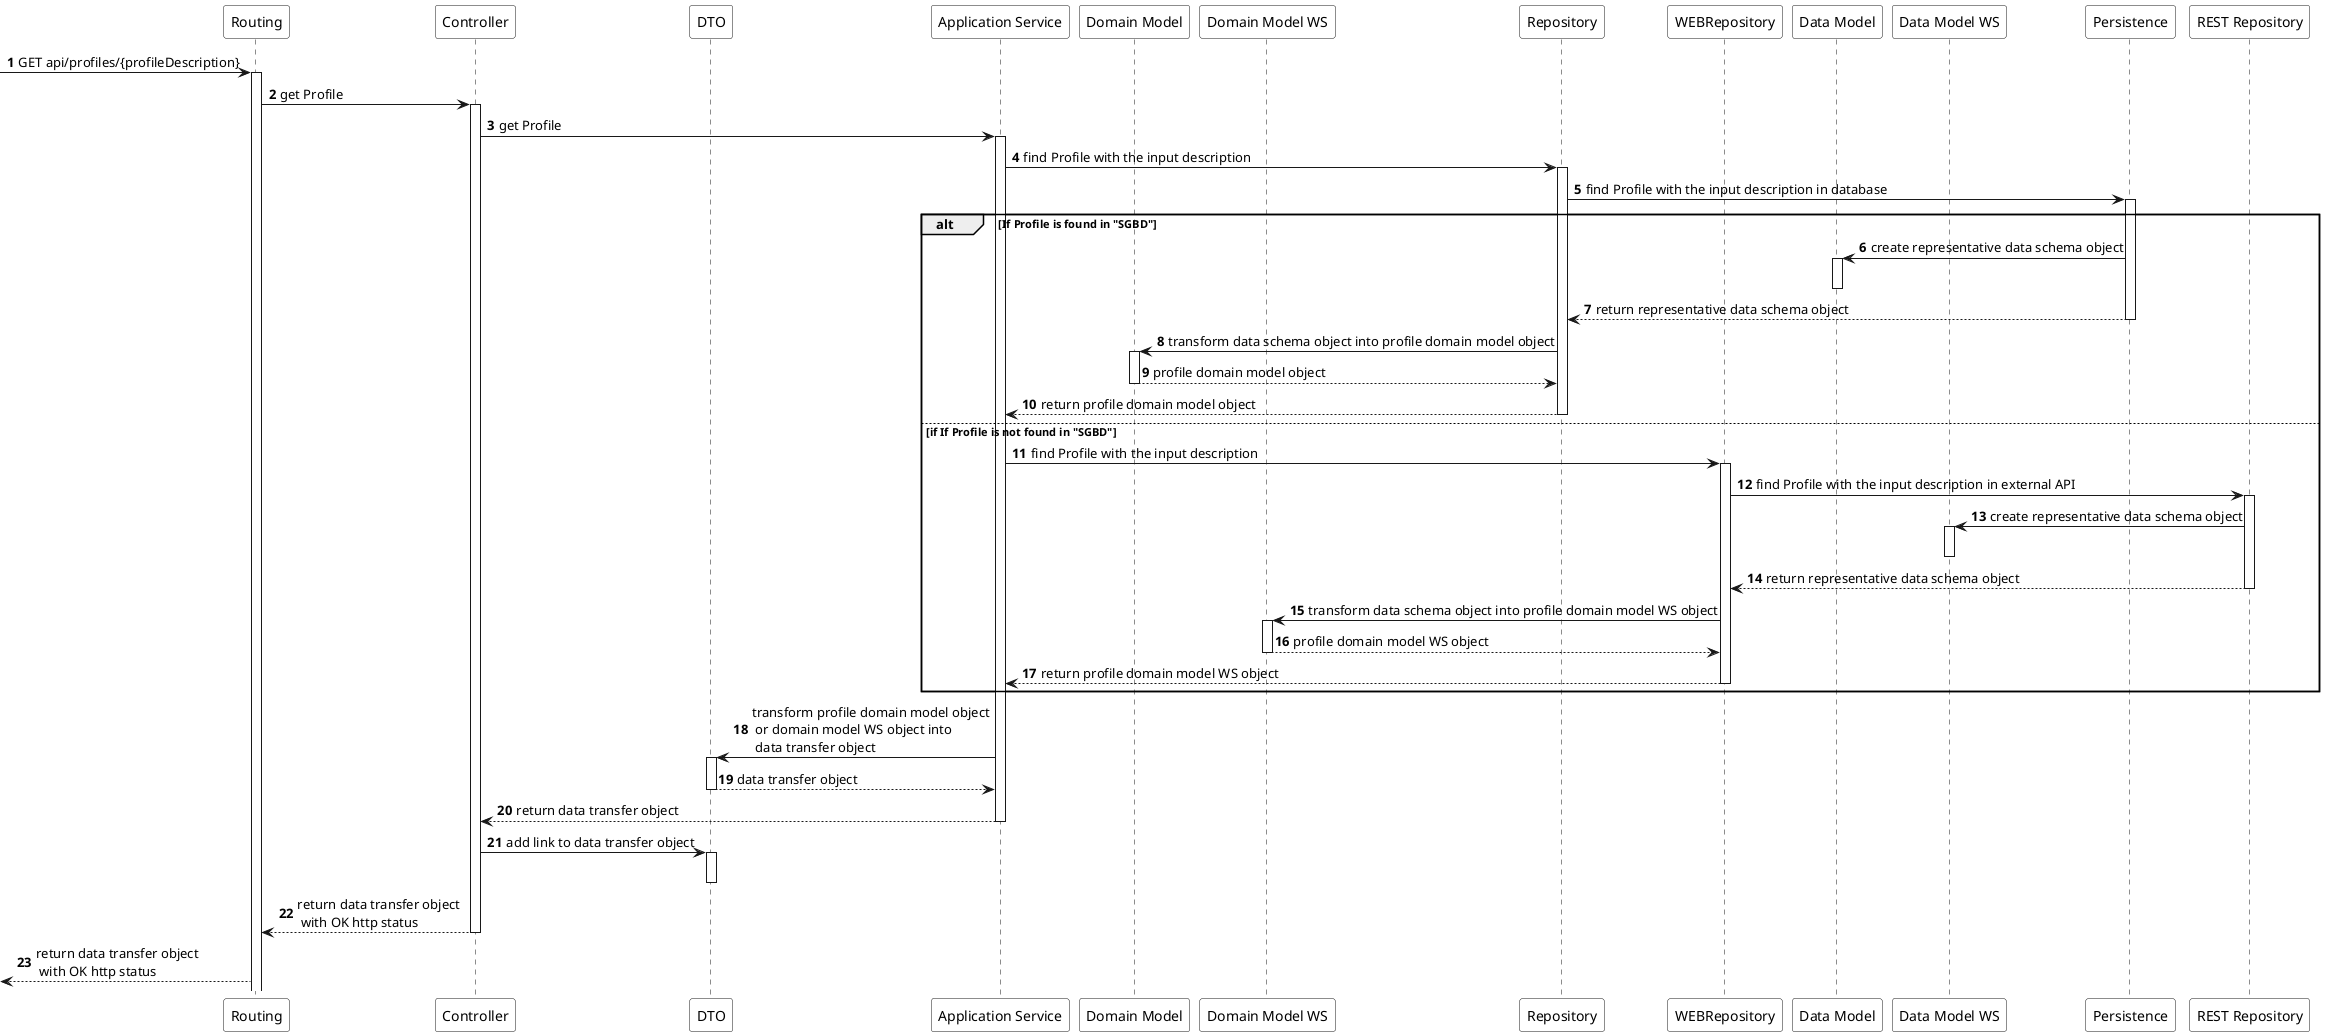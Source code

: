 @startuml
autonumber
participant "Routing" #FFFFFF
participant "Controller" #FFFFFF
participant "DTO" #FFFFFF
participant "Application Service" #FFFFFF
participant "Domain Model" #FFFFFF
participant "Domain Model WS" #FFFFFF
participant "Repository" #FFFFFF
participant "WEBRepository" #FFFFFF
participant "Data Model" #FFFFFF
participant "Data Model WS" #FFFFFF
participant "Persistence" #FFFFFF
participant "REST Repository" #FFFFFF

-> "Routing" ++ : GET api/profiles/{profileDescription}
"Routing" -> "Controller" ++ : get Profile

"Controller" -> "Application Service" ++ : get Profile
"Application Service" -> "Repository" ++: find Profile with the input description
"Repository" -> "Persistence" ++ : find Profile with the input description in database

alt If Profile is found in "SGBD"

    "Persistence" -> "Data Model" ++: create representative data schema object
    deactivate
    "Persistence" --> "Repository" : return representative data schema object
    deactivate "Persistence"
    "Repository" -> "Domain Model" ++ : transform data schema object into profile domain model object
    "Domain Model" --> "Repository" : profile domain model object
    deactivate "Domain Model"
    "Repository" --> "Application Service" : return profile domain model object
    deactivate "Repository"

else if If Profile is not found in "SGBD"

    "Application Service" -> "WEBRepository" ++: find Profile with the input description
    "WEBRepository" -> "REST Repository" ++ : find Profile with the input description in external API
    "REST Repository" -> "Data Model WS" ++: create representative data schema object
    deactivate
    "REST Repository" --> "WEBRepository" : return representative data schema object
    deactivate "REST Repository"
    "WEBRepository" -> "Domain Model WS" ++ : transform data schema object into profile domain model WS object
    "Domain Model WS" --> "WEBRepository" : profile domain model WS object
    deactivate "Domain Model WS"
    "WEBRepository" --> "Application Service" : return profile domain model WS object
    deactivate "WEBRepository"
end

"Application Service" -> "DTO" ++ : transform profile domain model object \n or domain model WS object into \n data transfer object
"DTO" --> "Application Service" : data transfer object
deactivate "DTO"
"Application Service" --> "Controller" : return data transfer object

deactivate "Application Service"

"Controller" -> "DTO" ++ : add link to data transfer object
deactivate "DTO"

"Controller" --> "Routing" : return data transfer object \n with OK http status
deactivate "Controller"
<-- "Routing" : return data transfer object \n with OK http status

@enduml